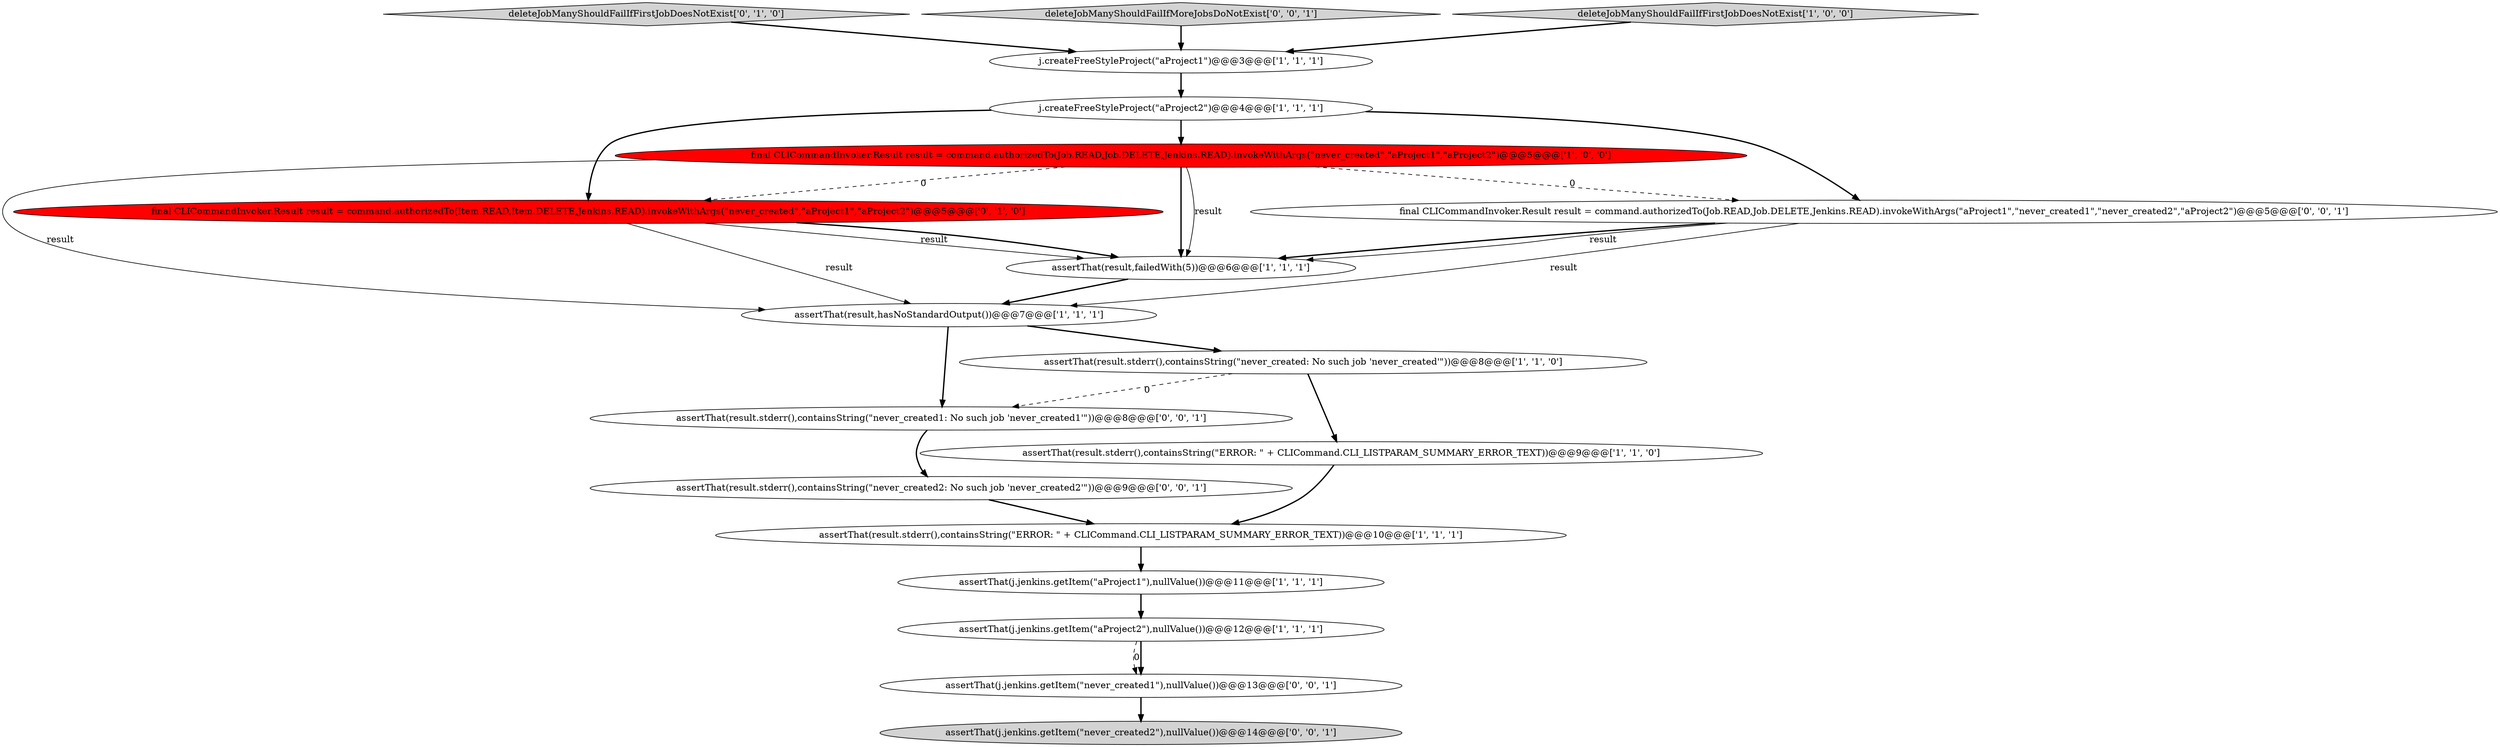 digraph {
4 [style = filled, label = "assertThat(result,hasNoStandardOutput())@@@7@@@['1', '1', '1']", fillcolor = white, shape = ellipse image = "AAA0AAABBB1BBB"];
6 [style = filled, label = "j.createFreeStyleProject(\"aProject1\")@@@3@@@['1', '1', '1']", fillcolor = white, shape = ellipse image = "AAA0AAABBB1BBB"];
8 [style = filled, label = "assertThat(result.stderr(),containsString(\"ERROR: \" + CLICommand.CLI_LISTPARAM_SUMMARY_ERROR_TEXT))@@@10@@@['1', '1', '1']", fillcolor = white, shape = ellipse image = "AAA0AAABBB1BBB"];
15 [style = filled, label = "assertThat(result.stderr(),containsString(\"never_created1: No such job 'never_created1'\"))@@@8@@@['0', '0', '1']", fillcolor = white, shape = ellipse image = "AAA0AAABBB3BBB"];
7 [style = filled, label = "assertThat(result.stderr(),containsString(\"ERROR: \" + CLICommand.CLI_LISTPARAM_SUMMARY_ERROR_TEXT))@@@9@@@['1', '1', '0']", fillcolor = white, shape = ellipse image = "AAA0AAABBB1BBB"];
17 [style = filled, label = "assertThat(result.stderr(),containsString(\"never_created2: No such job 'never_created2'\"))@@@9@@@['0', '0', '1']", fillcolor = white, shape = ellipse image = "AAA0AAABBB3BBB"];
9 [style = filled, label = "assertThat(j.jenkins.getItem(\"aProject2\"),nullValue())@@@12@@@['1', '1', '1']", fillcolor = white, shape = ellipse image = "AAA0AAABBB1BBB"];
3 [style = filled, label = "assertThat(result,failedWith(5))@@@6@@@['1', '1', '1']", fillcolor = white, shape = ellipse image = "AAA0AAABBB1BBB"];
1 [style = filled, label = "assertThat(j.jenkins.getItem(\"aProject1\"),nullValue())@@@11@@@['1', '1', '1']", fillcolor = white, shape = ellipse image = "AAA0AAABBB1BBB"];
12 [style = filled, label = "final CLICommandInvoker.Result result = command.authorizedTo(Item.READ,Item.DELETE,Jenkins.READ).invokeWithArgs(\"never_created\",\"aProject1\",\"aProject2\")@@@5@@@['0', '1', '0']", fillcolor = red, shape = ellipse image = "AAA1AAABBB2BBB"];
11 [style = filled, label = "deleteJobManyShouldFailIfFirstJobDoesNotExist['0', '1', '0']", fillcolor = lightgray, shape = diamond image = "AAA0AAABBB2BBB"];
14 [style = filled, label = "assertThat(j.jenkins.getItem(\"never_created1\"),nullValue())@@@13@@@['0', '0', '1']", fillcolor = white, shape = ellipse image = "AAA0AAABBB3BBB"];
10 [style = filled, label = "final CLICommandInvoker.Result result = command.authorizedTo(Job.READ,Job.DELETE,Jenkins.READ).invokeWithArgs(\"never_created\",\"aProject1\",\"aProject2\")@@@5@@@['1', '0', '0']", fillcolor = red, shape = ellipse image = "AAA1AAABBB1BBB"];
18 [style = filled, label = "final CLICommandInvoker.Result result = command.authorizedTo(Job.READ,Job.DELETE,Jenkins.READ).invokeWithArgs(\"aProject1\",\"never_created1\",\"never_created2\",\"aProject2\")@@@5@@@['0', '0', '1']", fillcolor = white, shape = ellipse image = "AAA0AAABBB3BBB"];
13 [style = filled, label = "deleteJobManyShouldFailIfMoreJobsDoNotExist['0', '0', '1']", fillcolor = lightgray, shape = diamond image = "AAA0AAABBB3BBB"];
16 [style = filled, label = "assertThat(j.jenkins.getItem(\"never_created2\"),nullValue())@@@14@@@['0', '0', '1']", fillcolor = lightgray, shape = ellipse image = "AAA0AAABBB3BBB"];
2 [style = filled, label = "deleteJobManyShouldFailIfFirstJobDoesNotExist['1', '0', '0']", fillcolor = lightgray, shape = diamond image = "AAA0AAABBB1BBB"];
5 [style = filled, label = "assertThat(result.stderr(),containsString(\"never_created: No such job 'never_created'\"))@@@8@@@['1', '1', '0']", fillcolor = white, shape = ellipse image = "AAA0AAABBB1BBB"];
0 [style = filled, label = "j.createFreeStyleProject(\"aProject2\")@@@4@@@['1', '1', '1']", fillcolor = white, shape = ellipse image = "AAA0AAABBB1BBB"];
14->16 [style = bold, label=""];
17->8 [style = bold, label=""];
18->3 [style = bold, label=""];
10->4 [style = solid, label="result"];
2->6 [style = bold, label=""];
0->12 [style = bold, label=""];
11->6 [style = bold, label=""];
4->15 [style = bold, label=""];
10->12 [style = dashed, label="0"];
10->3 [style = bold, label=""];
6->0 [style = bold, label=""];
7->8 [style = bold, label=""];
3->4 [style = bold, label=""];
1->9 [style = bold, label=""];
8->1 [style = bold, label=""];
15->17 [style = bold, label=""];
0->10 [style = bold, label=""];
18->3 [style = solid, label="result"];
9->14 [style = dashed, label="0"];
12->3 [style = solid, label="result"];
9->14 [style = bold, label=""];
5->7 [style = bold, label=""];
0->18 [style = bold, label=""];
12->3 [style = bold, label=""];
18->4 [style = solid, label="result"];
13->6 [style = bold, label=""];
12->4 [style = solid, label="result"];
10->3 [style = solid, label="result"];
5->15 [style = dashed, label="0"];
4->5 [style = bold, label=""];
10->18 [style = dashed, label="0"];
}
